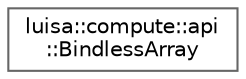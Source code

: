 digraph "类继承关系图"
{
 // LATEX_PDF_SIZE
  bgcolor="transparent";
  edge [fontname=Helvetica,fontsize=10,labelfontname=Helvetica,labelfontsize=10];
  node [fontname=Helvetica,fontsize=10,shape=box,height=0.2,width=0.4];
  rankdir="LR";
  Node0 [id="Node000000",label="luisa::compute::api\l::BindlessArray",height=0.2,width=0.4,color="grey40", fillcolor="white", style="filled",URL="$structluisa_1_1compute_1_1api_1_1_bindless_array.html",tooltip=" "];
}
